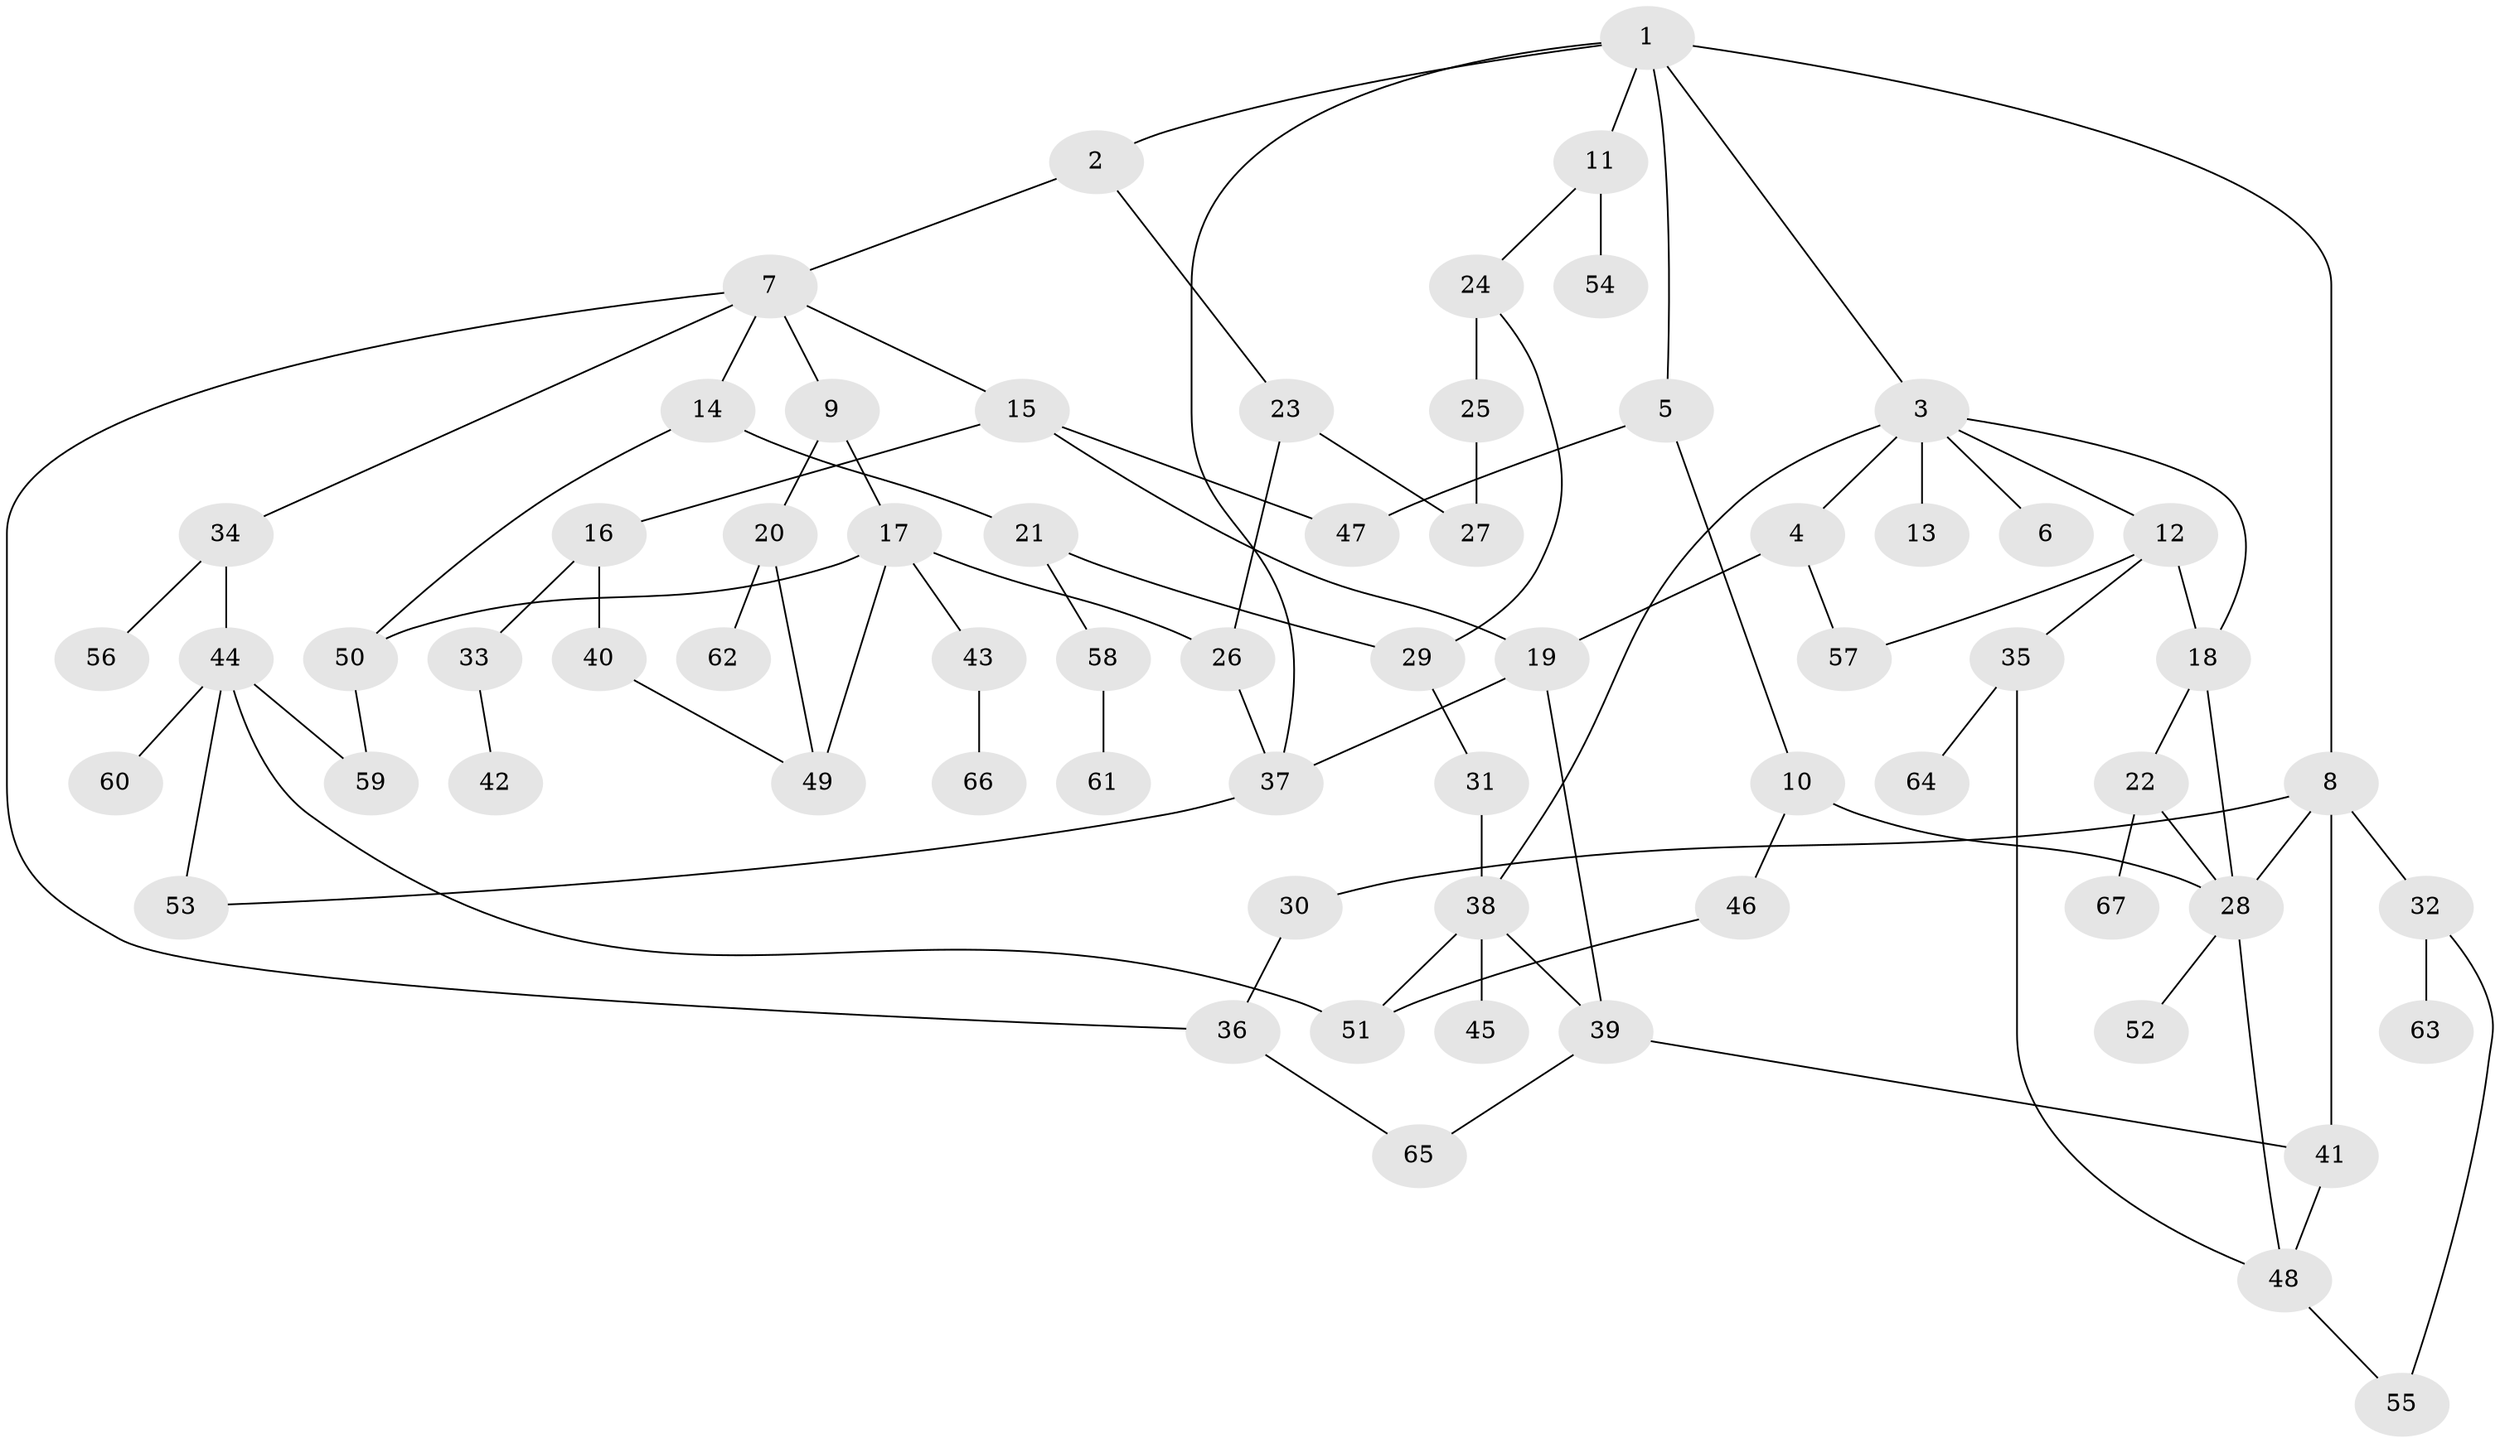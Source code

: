 // Generated by graph-tools (version 1.1) at 2025/42/03/09/25 04:42:17]
// undirected, 67 vertices, 93 edges
graph export_dot {
graph [start="1"]
  node [color=gray90,style=filled];
  1;
  2;
  3;
  4;
  5;
  6;
  7;
  8;
  9;
  10;
  11;
  12;
  13;
  14;
  15;
  16;
  17;
  18;
  19;
  20;
  21;
  22;
  23;
  24;
  25;
  26;
  27;
  28;
  29;
  30;
  31;
  32;
  33;
  34;
  35;
  36;
  37;
  38;
  39;
  40;
  41;
  42;
  43;
  44;
  45;
  46;
  47;
  48;
  49;
  50;
  51;
  52;
  53;
  54;
  55;
  56;
  57;
  58;
  59;
  60;
  61;
  62;
  63;
  64;
  65;
  66;
  67;
  1 -- 2;
  1 -- 3;
  1 -- 5;
  1 -- 8;
  1 -- 11;
  1 -- 37;
  2 -- 7;
  2 -- 23;
  3 -- 4;
  3 -- 6;
  3 -- 12;
  3 -- 13;
  3 -- 38;
  3 -- 18;
  4 -- 19;
  4 -- 57;
  5 -- 10;
  5 -- 47;
  7 -- 9;
  7 -- 14;
  7 -- 15;
  7 -- 34;
  7 -- 36;
  8 -- 30;
  8 -- 32;
  8 -- 41;
  8 -- 28;
  9 -- 17;
  9 -- 20;
  10 -- 46;
  10 -- 28;
  11 -- 24;
  11 -- 54;
  12 -- 18;
  12 -- 35;
  12 -- 57;
  14 -- 21;
  14 -- 50;
  15 -- 16;
  15 -- 47;
  15 -- 19;
  16 -- 33;
  16 -- 40;
  17 -- 43;
  17 -- 50;
  17 -- 26;
  17 -- 49;
  18 -- 22;
  18 -- 28;
  19 -- 37;
  19 -- 39;
  20 -- 49;
  20 -- 62;
  21 -- 29;
  21 -- 58;
  22 -- 28;
  22 -- 67;
  23 -- 26;
  23 -- 27;
  24 -- 25;
  24 -- 29;
  25 -- 27;
  26 -- 37;
  28 -- 48;
  28 -- 52;
  29 -- 31;
  30 -- 36;
  31 -- 38;
  32 -- 55;
  32 -- 63;
  33 -- 42;
  34 -- 44;
  34 -- 56;
  35 -- 64;
  35 -- 48;
  36 -- 65;
  37 -- 53;
  38 -- 39;
  38 -- 45;
  38 -- 51;
  39 -- 65;
  39 -- 41;
  40 -- 49;
  41 -- 48;
  43 -- 66;
  44 -- 53;
  44 -- 59;
  44 -- 60;
  44 -- 51;
  46 -- 51;
  48 -- 55;
  50 -- 59;
  58 -- 61;
}
